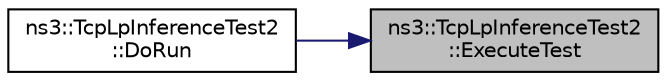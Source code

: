 digraph "ns3::TcpLpInferenceTest2::ExecuteTest"
{
 // LATEX_PDF_SIZE
  edge [fontname="Helvetica",fontsize="10",labelfontname="Helvetica",labelfontsize="10"];
  node [fontname="Helvetica",fontsize="10",shape=record];
  rankdir="RL";
  Node1 [label="ns3::TcpLpInferenceTest2\l::ExecuteTest",height=0.2,width=0.4,color="black", fillcolor="grey75", style="filled", fontcolor="black",tooltip=" "];
  Node1 -> Node2 [dir="back",color="midnightblue",fontsize="10",style="solid",fontname="Helvetica"];
  Node2 [label="ns3::TcpLpInferenceTest2\l::DoRun",height=0.2,width=0.4,color="black", fillcolor="white", style="filled",URL="$classns3_1_1_tcp_lp_inference_test2.html#a6f58db0dd2bfd888718fce81e3e275c0",tooltip="Implementation to actually run this TestCase."];
}
